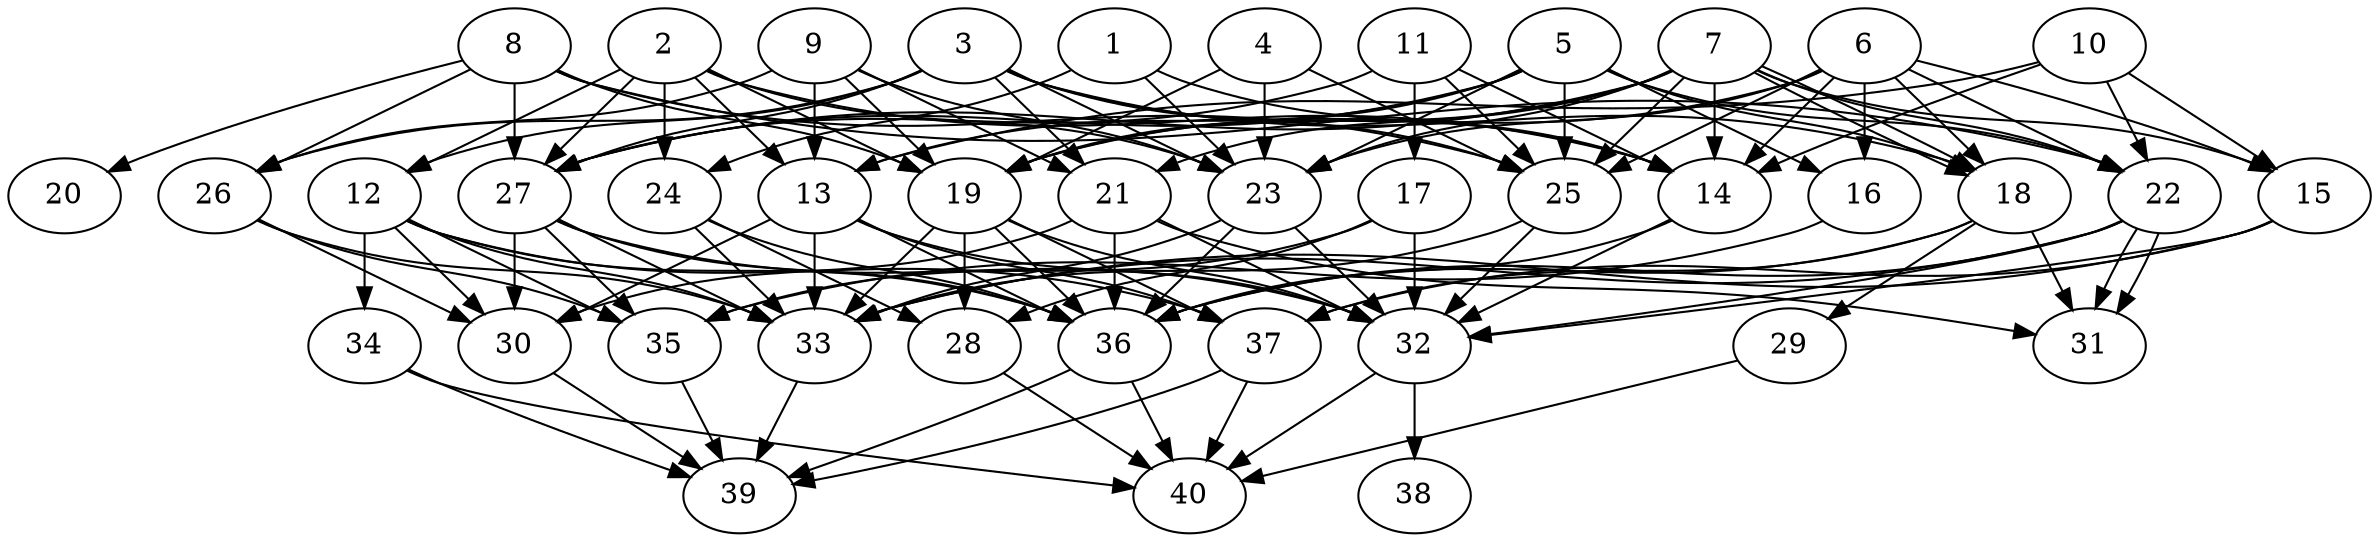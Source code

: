 // DAG automatically generated by daggen at Tue Aug  6 16:28:35 2019
// ./daggen --dot -n 40 --ccr 0.5 --fat 0.8 --regular 0.5 --density 0.7 --mindata 5242880 --maxdata 52428800 
digraph G {
  1 [size="98267136", alpha="0.05", expect_size="49133568"] 
  1 -> 14 [size ="49133568"]
  1 -> 23 [size ="49133568"]
  1 -> 24 [size ="49133568"]
  2 [size="62025728", alpha="0.17", expect_size="31012864"] 
  2 -> 12 [size ="31012864"]
  2 -> 13 [size ="31012864"]
  2 -> 14 [size ="31012864"]
  2 -> 19 [size ="31012864"]
  2 -> 23 [size ="31012864"]
  2 -> 24 [size ="31012864"]
  2 -> 27 [size ="31012864"]
  3 [size="100575232", alpha="0.13", expect_size="50287616"] 
  3 -> 12 [size ="50287616"]
  3 -> 14 [size ="50287616"]
  3 -> 18 [size ="50287616"]
  3 -> 21 [size ="50287616"]
  3 -> 23 [size ="50287616"]
  3 -> 25 [size ="50287616"]
  3 -> 26 [size ="50287616"]
  3 -> 27 [size ="50287616"]
  4 [size="90923008", alpha="0.12", expect_size="45461504"] 
  4 -> 19 [size ="45461504"]
  4 -> 23 [size ="45461504"]
  4 -> 25 [size ="45461504"]
  5 [size="90404864", alpha="0.01", expect_size="45202432"] 
  5 -> 13 [size ="45202432"]
  5 -> 16 [size ="45202432"]
  5 -> 18 [size ="45202432"]
  5 -> 19 [size ="45202432"]
  5 -> 22 [size ="45202432"]
  5 -> 23 [size ="45202432"]
  5 -> 25 [size ="45202432"]
  5 -> 27 [size ="45202432"]
  6 [size="54497280", alpha="0.01", expect_size="27248640"] 
  6 -> 14 [size ="27248640"]
  6 -> 15 [size ="27248640"]
  6 -> 16 [size ="27248640"]
  6 -> 18 [size ="27248640"]
  6 -> 19 [size ="27248640"]
  6 -> 22 [size ="27248640"]
  6 -> 23 [size ="27248640"]
  6 -> 25 [size ="27248640"]
  7 [size="92780544", alpha="0.05", expect_size="46390272"] 
  7 -> 14 [size ="46390272"]
  7 -> 15 [size ="46390272"]
  7 -> 18 [size ="46390272"]
  7 -> 18 [size ="46390272"]
  7 -> 19 [size ="46390272"]
  7 -> 21 [size ="46390272"]
  7 -> 22 [size ="46390272"]
  7 -> 23 [size ="46390272"]
  7 -> 25 [size ="46390272"]
  7 -> 27 [size ="46390272"]
  8 [size="57481216", alpha="0.09", expect_size="28740608"] 
  8 -> 19 [size ="28740608"]
  8 -> 20 [size ="28740608"]
  8 -> 22 [size ="28740608"]
  8 -> 25 [size ="28740608"]
  8 -> 26 [size ="28740608"]
  8 -> 27 [size ="28740608"]
  9 [size="84375552", alpha="0.10", expect_size="42187776"] 
  9 -> 13 [size ="42187776"]
  9 -> 19 [size ="42187776"]
  9 -> 21 [size ="42187776"]
  9 -> 23 [size ="42187776"]
  9 -> 26 [size ="42187776"]
  10 [size="93220864", alpha="0.11", expect_size="46610432"] 
  10 -> 13 [size ="46610432"]
  10 -> 14 [size ="46610432"]
  10 -> 15 [size ="46610432"]
  10 -> 22 [size ="46610432"]
  11 [size="45322240", alpha="0.18", expect_size="22661120"] 
  11 -> 14 [size ="22661120"]
  11 -> 17 [size ="22661120"]
  11 -> 25 [size ="22661120"]
  11 -> 27 [size ="22661120"]
  12 [size="67008512", alpha="0.13", expect_size="33504256"] 
  12 -> 30 [size ="33504256"]
  12 -> 33 [size ="33504256"]
  12 -> 34 [size ="33504256"]
  12 -> 35 [size ="33504256"]
  12 -> 36 [size ="33504256"]
  12 -> 37 [size ="33504256"]
  13 [size="53794816", alpha="0.07", expect_size="26897408"] 
  13 -> 30 [size ="26897408"]
  13 -> 32 [size ="26897408"]
  13 -> 33 [size ="26897408"]
  13 -> 36 [size ="26897408"]
  13 -> 37 [size ="26897408"]
  14 [size="19802112", alpha="0.20", expect_size="9901056"] 
  14 -> 32 [size ="9901056"]
  14 -> 36 [size ="9901056"]
  15 [size="75954176", alpha="0.04", expect_size="37977088"] 
  15 -> 32 [size ="37977088"]
  15 -> 33 [size ="37977088"]
  15 -> 37 [size ="37977088"]
  16 [size="78852096", alpha="0.15", expect_size="39426048"] 
  16 -> 35 [size ="39426048"]
  17 [size="81676288", alpha="0.06", expect_size="40838144"] 
  17 -> 28 [size ="40838144"]
  17 -> 32 [size ="40838144"]
  17 -> 35 [size ="40838144"]
  18 [size="11646976", alpha="0.05", expect_size="5823488"] 
  18 -> 29 [size ="5823488"]
  18 -> 31 [size ="5823488"]
  18 -> 36 [size ="5823488"]
  18 -> 37 [size ="5823488"]
  19 [size="56215552", alpha="0.16", expect_size="28107776"] 
  19 -> 28 [size ="28107776"]
  19 -> 32 [size ="28107776"]
  19 -> 33 [size ="28107776"]
  19 -> 36 [size ="28107776"]
  19 -> 37 [size ="28107776"]
  20 [size="102934528", alpha="0.15", expect_size="51467264"] 
  21 [size="58851328", alpha="0.13", expect_size="29425664"] 
  21 -> 30 [size ="29425664"]
  21 -> 31 [size ="29425664"]
  21 -> 32 [size ="29425664"]
  21 -> 36 [size ="29425664"]
  22 [size="48836608", alpha="0.02", expect_size="24418304"] 
  22 -> 31 [size ="24418304"]
  22 -> 31 [size ="24418304"]
  22 -> 32 [size ="24418304"]
  22 -> 33 [size ="24418304"]
  22 -> 36 [size ="24418304"]
  23 [size="15859712", alpha="0.10", expect_size="7929856"] 
  23 -> 32 [size ="7929856"]
  23 -> 33 [size ="7929856"]
  23 -> 36 [size ="7929856"]
  24 [size="49793024", alpha="0.15", expect_size="24896512"] 
  24 -> 28 [size ="24896512"]
  24 -> 33 [size ="24896512"]
  24 -> 36 [size ="24896512"]
  25 [size="48404480", alpha="0.17", expect_size="24202240"] 
  25 -> 32 [size ="24202240"]
  25 -> 33 [size ="24202240"]
  26 [size="65052672", alpha="0.08", expect_size="32526336"] 
  26 -> 30 [size ="32526336"]
  26 -> 33 [size ="32526336"]
  26 -> 35 [size ="32526336"]
  27 [size="42850304", alpha="0.17", expect_size="21425152"] 
  27 -> 30 [size ="21425152"]
  27 -> 32 [size ="21425152"]
  27 -> 33 [size ="21425152"]
  27 -> 35 [size ="21425152"]
  27 -> 36 [size ="21425152"]
  28 [size="71251968", alpha="0.16", expect_size="35625984"] 
  28 -> 40 [size ="35625984"]
  29 [size="93007872", alpha="0.10", expect_size="46503936"] 
  29 -> 40 [size ="46503936"]
  30 [size="74592256", alpha="0.02", expect_size="37296128"] 
  30 -> 39 [size ="37296128"]
  31 [size="53080064", alpha="0.01", expect_size="26540032"] 
  32 [size="21884928", alpha="0.13", expect_size="10942464"] 
  32 -> 38 [size ="10942464"]
  32 -> 40 [size ="10942464"]
  33 [size="32546816", alpha="0.13", expect_size="16273408"] 
  33 -> 39 [size ="16273408"]
  34 [size="80787456", alpha="0.15", expect_size="40393728"] 
  34 -> 39 [size ="40393728"]
  34 -> 40 [size ="40393728"]
  35 [size="58296320", alpha="0.12", expect_size="29148160"] 
  35 -> 39 [size ="29148160"]
  36 [size="44998656", alpha="0.02", expect_size="22499328"] 
  36 -> 39 [size ="22499328"]
  36 -> 40 [size ="22499328"]
  37 [size="84903936", alpha="0.08", expect_size="42451968"] 
  37 -> 39 [size ="42451968"]
  37 -> 40 [size ="42451968"]
  38 [size="71565312", alpha="0.14", expect_size="35782656"] 
  39 [size="51978240", alpha="0.10", expect_size="25989120"] 
  40 [size="100036608", alpha="0.05", expect_size="50018304"] 
}
